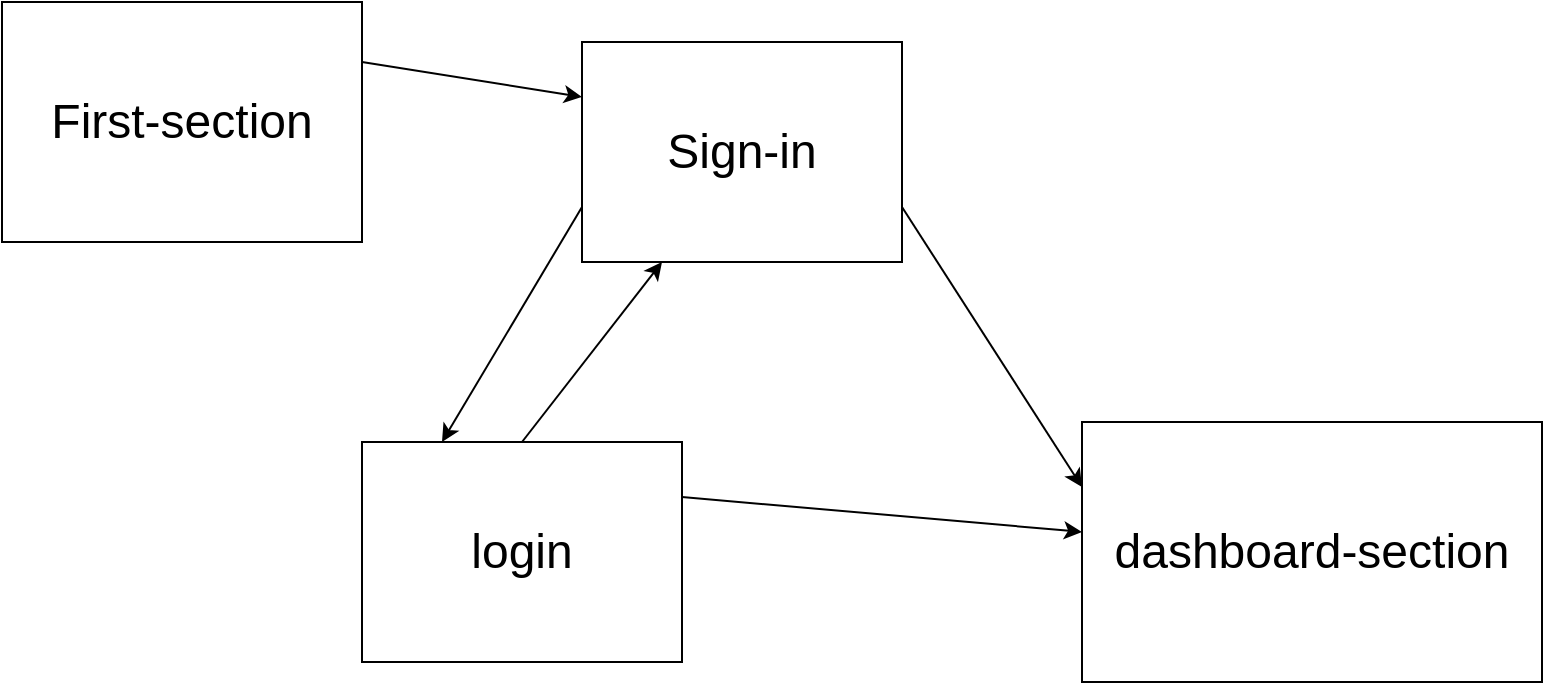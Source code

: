 <mxfile>
    <diagram id="w_YplEl44ggqIHoM-FyT" name="Page-1">
        <mxGraphModel dx="1627" dy="827" grid="1" gridSize="10" guides="1" tooltips="1" connect="1" arrows="1" fold="1" page="1" pageScale="1" pageWidth="850" pageHeight="1100" math="0" shadow="0">
            <root>
                <mxCell id="0"/>
                <mxCell id="1" parent="0"/>
                <mxCell id="7" style="edgeStyle=none;html=1;exitX=1;exitY=0.25;exitDx=0;exitDy=0;entryX=0;entryY=0.25;entryDx=0;entryDy=0;" edge="1" parent="1" source="3" target="4">
                    <mxGeometry relative="1" as="geometry"/>
                </mxCell>
                <mxCell id="3" value="&lt;font style=&quot;font-size: 24px;&quot;&gt;First-section&lt;/font&gt;" style="whiteSpace=wrap;html=1;" vertex="1" parent="1">
                    <mxGeometry x="60" y="80" width="180" height="120" as="geometry"/>
                </mxCell>
                <mxCell id="8" style="edgeStyle=none;html=1;exitX=0;exitY=0.75;exitDx=0;exitDy=0;entryX=0.25;entryY=0;entryDx=0;entryDy=0;" edge="1" parent="1" source="4" target="5">
                    <mxGeometry relative="1" as="geometry"/>
                </mxCell>
                <mxCell id="10" style="edgeStyle=none;html=1;exitX=1;exitY=0.75;exitDx=0;exitDy=0;entryX=0;entryY=0.25;entryDx=0;entryDy=0;" edge="1" parent="1" source="4" target="9">
                    <mxGeometry relative="1" as="geometry"/>
                </mxCell>
                <mxCell id="4" value="&lt;font style=&quot;font-size: 24px;&quot;&gt;Sign-in&lt;/font&gt;" style="whiteSpace=wrap;html=1;" vertex="1" parent="1">
                    <mxGeometry x="350" y="100" width="160" height="110" as="geometry"/>
                </mxCell>
                <mxCell id="11" style="edgeStyle=none;html=1;exitX=1;exitY=0.25;exitDx=0;exitDy=0;" edge="1" parent="1" source="5" target="9">
                    <mxGeometry relative="1" as="geometry"/>
                </mxCell>
                <mxCell id="12" style="edgeStyle=none;html=1;exitX=0.5;exitY=0;exitDx=0;exitDy=0;entryX=0.25;entryY=1;entryDx=0;entryDy=0;" edge="1" parent="1" source="5" target="4">
                    <mxGeometry relative="1" as="geometry"/>
                </mxCell>
                <mxCell id="5" value="&lt;font style=&quot;font-size: 24px;&quot;&gt;login&lt;/font&gt;" style="whiteSpace=wrap;html=1;" vertex="1" parent="1">
                    <mxGeometry x="240" y="300" width="160" height="110" as="geometry"/>
                </mxCell>
                <mxCell id="9" value="&lt;font style=&quot;font-size: 24px;&quot;&gt;dashboard-section&lt;/font&gt;" style="whiteSpace=wrap;html=1;" vertex="1" parent="1">
                    <mxGeometry x="600" y="290" width="230" height="130" as="geometry"/>
                </mxCell>
            </root>
        </mxGraphModel>
    </diagram>
</mxfile>